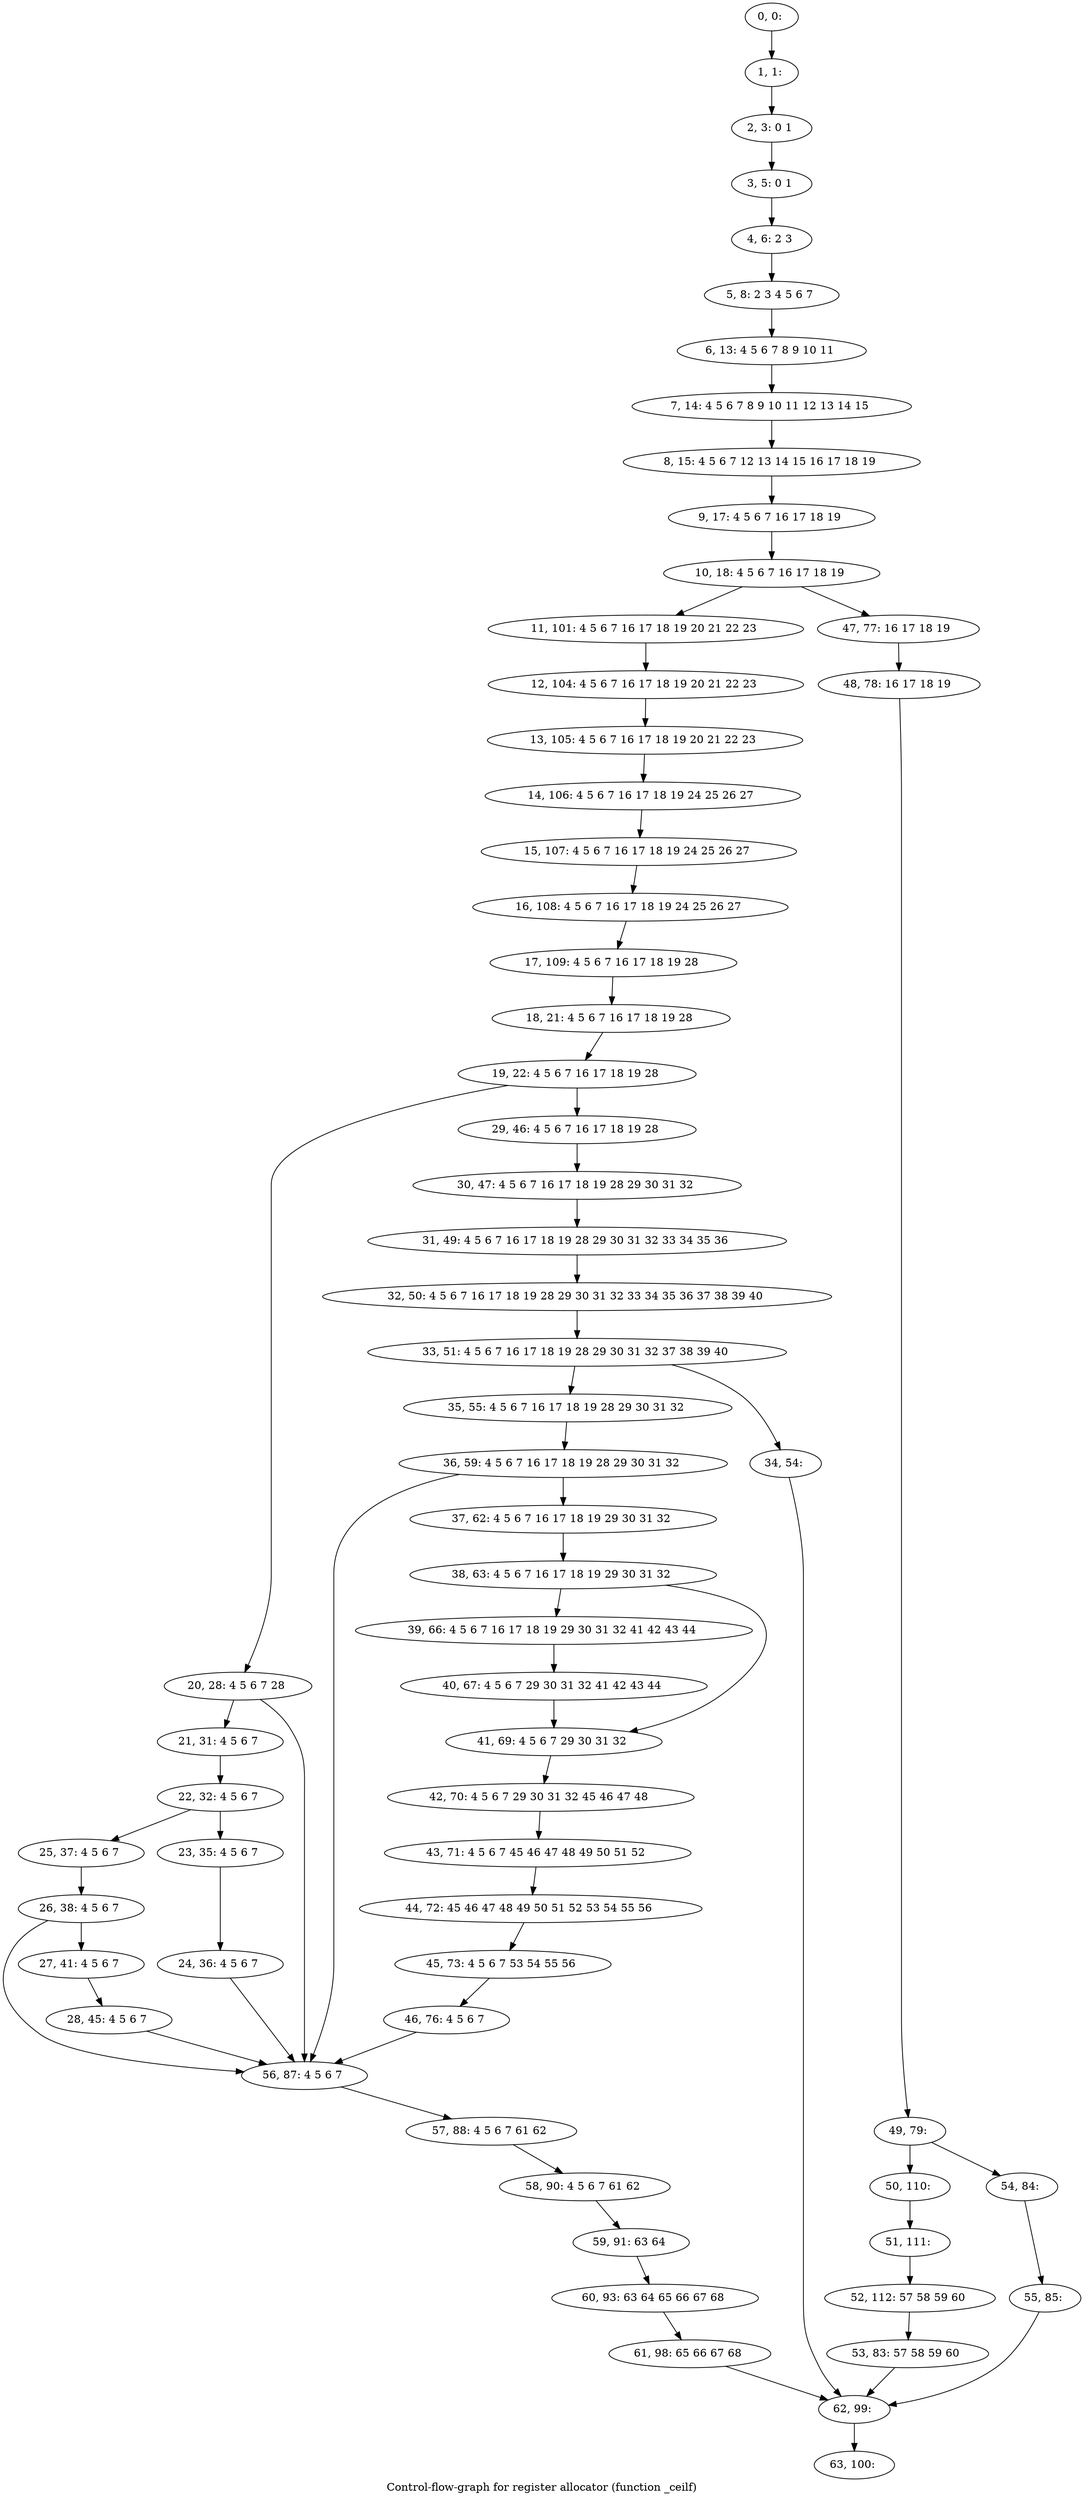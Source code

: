 digraph G {
graph [label="Control-flow-graph for register allocator (function _ceilf)"]
0[label="0, 0: "];
1[label="1, 1: "];
2[label="2, 3: 0 1 "];
3[label="3, 5: 0 1 "];
4[label="4, 6: 2 3 "];
5[label="5, 8: 2 3 4 5 6 7 "];
6[label="6, 13: 4 5 6 7 8 9 10 11 "];
7[label="7, 14: 4 5 6 7 8 9 10 11 12 13 14 15 "];
8[label="8, 15: 4 5 6 7 12 13 14 15 16 17 18 19 "];
9[label="9, 17: 4 5 6 7 16 17 18 19 "];
10[label="10, 18: 4 5 6 7 16 17 18 19 "];
11[label="11, 101: 4 5 6 7 16 17 18 19 20 21 22 23 "];
12[label="12, 104: 4 5 6 7 16 17 18 19 20 21 22 23 "];
13[label="13, 105: 4 5 6 7 16 17 18 19 20 21 22 23 "];
14[label="14, 106: 4 5 6 7 16 17 18 19 24 25 26 27 "];
15[label="15, 107: 4 5 6 7 16 17 18 19 24 25 26 27 "];
16[label="16, 108: 4 5 6 7 16 17 18 19 24 25 26 27 "];
17[label="17, 109: 4 5 6 7 16 17 18 19 28 "];
18[label="18, 21: 4 5 6 7 16 17 18 19 28 "];
19[label="19, 22: 4 5 6 7 16 17 18 19 28 "];
20[label="20, 28: 4 5 6 7 28 "];
21[label="21, 31: 4 5 6 7 "];
22[label="22, 32: 4 5 6 7 "];
23[label="23, 35: 4 5 6 7 "];
24[label="24, 36: 4 5 6 7 "];
25[label="25, 37: 4 5 6 7 "];
26[label="26, 38: 4 5 6 7 "];
27[label="27, 41: 4 5 6 7 "];
28[label="28, 45: 4 5 6 7 "];
29[label="29, 46: 4 5 6 7 16 17 18 19 28 "];
30[label="30, 47: 4 5 6 7 16 17 18 19 28 29 30 31 32 "];
31[label="31, 49: 4 5 6 7 16 17 18 19 28 29 30 31 32 33 34 35 36 "];
32[label="32, 50: 4 5 6 7 16 17 18 19 28 29 30 31 32 33 34 35 36 37 38 39 40 "];
33[label="33, 51: 4 5 6 7 16 17 18 19 28 29 30 31 32 37 38 39 40 "];
34[label="34, 54: "];
35[label="35, 55: 4 5 6 7 16 17 18 19 28 29 30 31 32 "];
36[label="36, 59: 4 5 6 7 16 17 18 19 28 29 30 31 32 "];
37[label="37, 62: 4 5 6 7 16 17 18 19 29 30 31 32 "];
38[label="38, 63: 4 5 6 7 16 17 18 19 29 30 31 32 "];
39[label="39, 66: 4 5 6 7 16 17 18 19 29 30 31 32 41 42 43 44 "];
40[label="40, 67: 4 5 6 7 29 30 31 32 41 42 43 44 "];
41[label="41, 69: 4 5 6 7 29 30 31 32 "];
42[label="42, 70: 4 5 6 7 29 30 31 32 45 46 47 48 "];
43[label="43, 71: 4 5 6 7 45 46 47 48 49 50 51 52 "];
44[label="44, 72: 45 46 47 48 49 50 51 52 53 54 55 56 "];
45[label="45, 73: 4 5 6 7 53 54 55 56 "];
46[label="46, 76: 4 5 6 7 "];
47[label="47, 77: 16 17 18 19 "];
48[label="48, 78: 16 17 18 19 "];
49[label="49, 79: "];
50[label="50, 110: "];
51[label="51, 111: "];
52[label="52, 112: 57 58 59 60 "];
53[label="53, 83: 57 58 59 60 "];
54[label="54, 84: "];
55[label="55, 85: "];
56[label="56, 87: 4 5 6 7 "];
57[label="57, 88: 4 5 6 7 61 62 "];
58[label="58, 90: 4 5 6 7 61 62 "];
59[label="59, 91: 63 64 "];
60[label="60, 93: 63 64 65 66 67 68 "];
61[label="61, 98: 65 66 67 68 "];
62[label="62, 99: "];
63[label="63, 100: "];
0->1 ;
1->2 ;
2->3 ;
3->4 ;
4->5 ;
5->6 ;
6->7 ;
7->8 ;
8->9 ;
9->10 ;
10->11 ;
10->47 ;
11->12 ;
12->13 ;
13->14 ;
14->15 ;
15->16 ;
16->17 ;
17->18 ;
18->19 ;
19->20 ;
19->29 ;
20->21 ;
20->56 ;
21->22 ;
22->23 ;
22->25 ;
23->24 ;
24->56 ;
25->26 ;
26->27 ;
26->56 ;
27->28 ;
28->56 ;
29->30 ;
30->31 ;
31->32 ;
32->33 ;
33->34 ;
33->35 ;
34->62 ;
35->36 ;
36->37 ;
36->56 ;
37->38 ;
38->39 ;
38->41 ;
39->40 ;
40->41 ;
41->42 ;
42->43 ;
43->44 ;
44->45 ;
45->46 ;
46->56 ;
47->48 ;
48->49 ;
49->50 ;
49->54 ;
50->51 ;
51->52 ;
52->53 ;
53->62 ;
54->55 ;
55->62 ;
56->57 ;
57->58 ;
58->59 ;
59->60 ;
60->61 ;
61->62 ;
62->63 ;
}
